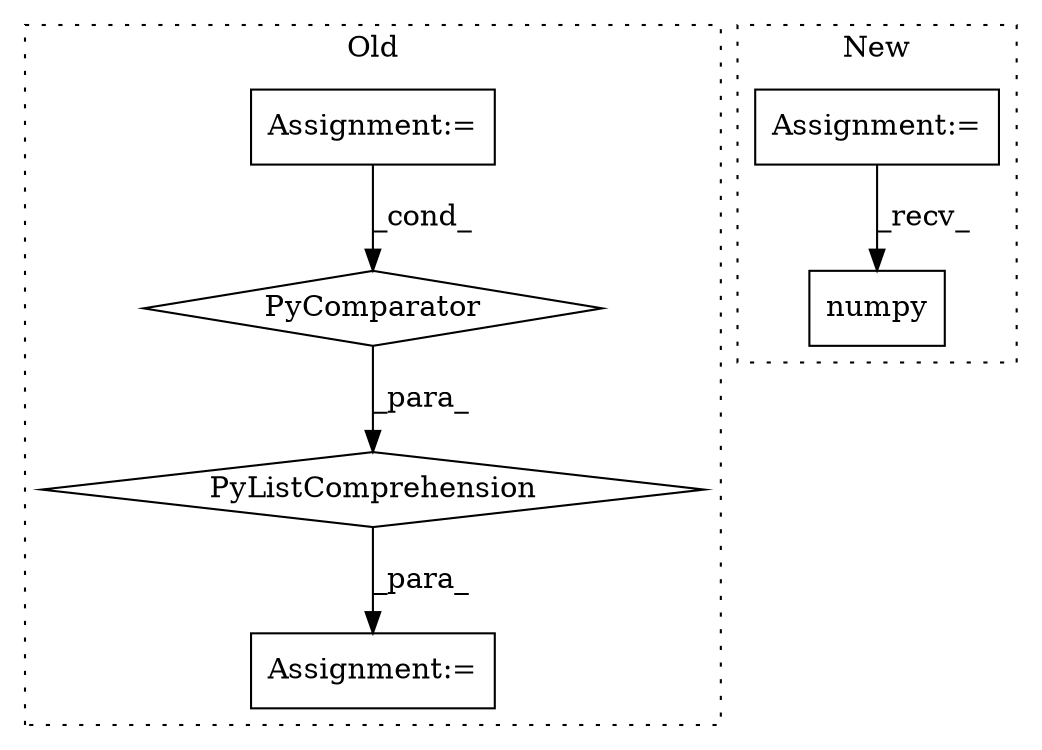 digraph G {
subgraph cluster0 {
1 [label="PyComparator" a="113" s="18295" l="21" shape="diamond"];
3 [label="Assignment:=" a="7" s="18295" l="21" shape="box"];
4 [label="PyListComprehension" a="109" s="18218" l="106" shape="diamond"];
5 [label="Assignment:=" a="7" s="18334" l="1" shape="box"];
label = "Old";
style="dotted";
}
subgraph cluster1 {
2 [label="numpy" a="32" s="19036" l="7" shape="box"];
6 [label="Assignment:=" a="7" s="18999" l="1" shape="box"];
label = "New";
style="dotted";
}
1 -> 4 [label="_para_"];
3 -> 1 [label="_cond_"];
4 -> 5 [label="_para_"];
6 -> 2 [label="_recv_"];
}